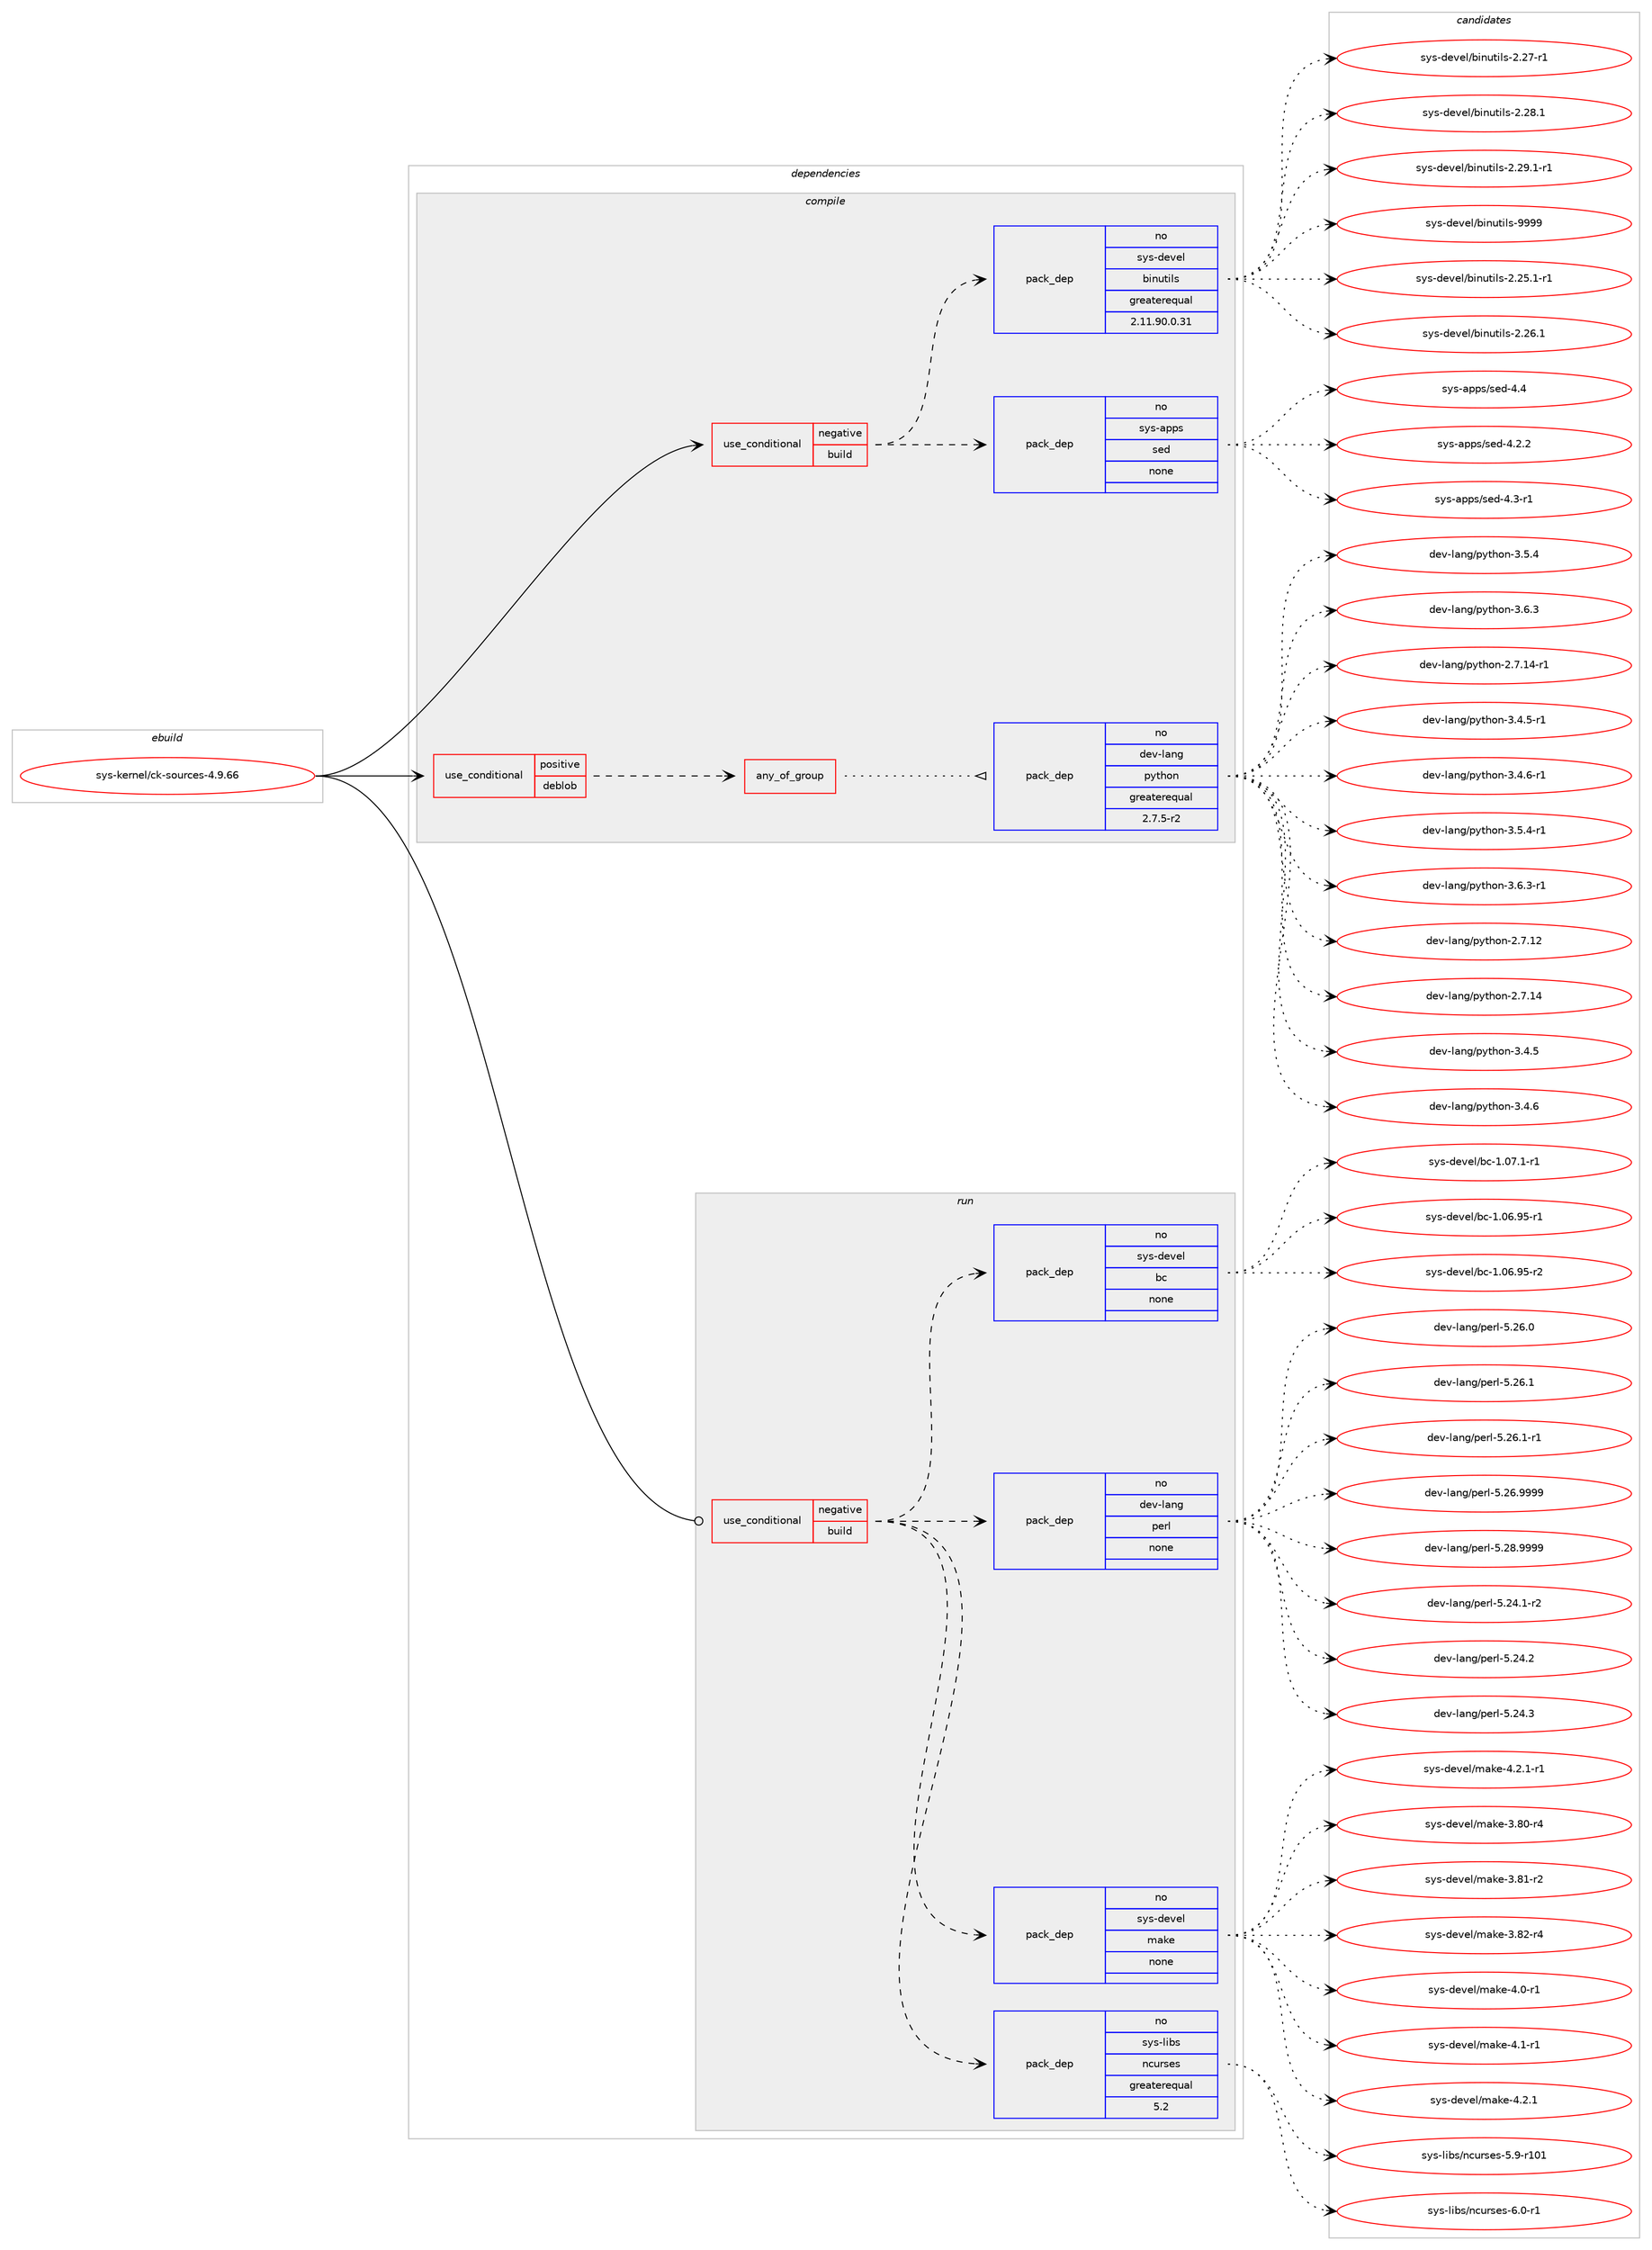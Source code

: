 digraph prolog {

# *************
# Graph options
# *************

newrank=true;
concentrate=true;
compound=true;
graph [rankdir=LR,fontname=Helvetica,fontsize=10,ranksep=1.5];#, ranksep=2.5, nodesep=0.2];
edge  [arrowhead=vee];
node  [fontname=Helvetica,fontsize=10];

# **********
# The ebuild
# **********

subgraph cluster_leftcol {
color=gray;
rank=same;
label=<<i>ebuild</i>>;
id [label="sys-kernel/ck-sources-4.9.66", color=red, width=4, href="../sys-kernel/ck-sources-4.9.66.svg"];
}

# ****************
# The dependencies
# ****************

subgraph cluster_midcol {
color=gray;
label=<<i>dependencies</i>>;
subgraph cluster_compile {
fillcolor="#eeeeee";
style=filled;
label=<<i>compile</i>>;
subgraph cond231 {
dependency3687 [label=<<TABLE BORDER="0" CELLBORDER="1" CELLSPACING="0" CELLPADDING="4"><TR><TD ROWSPAN="3" CELLPADDING="10">use_conditional</TD></TR><TR><TD>negative</TD></TR><TR><TD>build</TD></TR></TABLE>>, shape=none, color=red];
subgraph pack3451 {
dependency3688 [label=<<TABLE BORDER="0" CELLBORDER="1" CELLSPACING="0" CELLPADDING="4" WIDTH="220"><TR><TD ROWSPAN="6" CELLPADDING="30">pack_dep</TD></TR><TR><TD WIDTH="110">no</TD></TR><TR><TD>sys-apps</TD></TR><TR><TD>sed</TD></TR><TR><TD>none</TD></TR><TR><TD></TD></TR></TABLE>>, shape=none, color=blue];
}
dependency3687:e -> dependency3688:w [weight=20,style="dashed",arrowhead="vee"];
subgraph pack3452 {
dependency3689 [label=<<TABLE BORDER="0" CELLBORDER="1" CELLSPACING="0" CELLPADDING="4" WIDTH="220"><TR><TD ROWSPAN="6" CELLPADDING="30">pack_dep</TD></TR><TR><TD WIDTH="110">no</TD></TR><TR><TD>sys-devel</TD></TR><TR><TD>binutils</TD></TR><TR><TD>greaterequal</TD></TR><TR><TD>2.11.90.0.31</TD></TR></TABLE>>, shape=none, color=blue];
}
dependency3687:e -> dependency3689:w [weight=20,style="dashed",arrowhead="vee"];
}
id:e -> dependency3687:w [weight=20,style="solid",arrowhead="vee"];
subgraph cond232 {
dependency3690 [label=<<TABLE BORDER="0" CELLBORDER="1" CELLSPACING="0" CELLPADDING="4"><TR><TD ROWSPAN="3" CELLPADDING="10">use_conditional</TD></TR><TR><TD>positive</TD></TR><TR><TD>deblob</TD></TR></TABLE>>, shape=none, color=red];
subgraph any5 {
dependency3691 [label=<<TABLE BORDER="0" CELLBORDER="1" CELLSPACING="0" CELLPADDING="4"><TR><TD CELLPADDING="10">any_of_group</TD></TR></TABLE>>, shape=none, color=red];subgraph pack3453 {
dependency3692 [label=<<TABLE BORDER="0" CELLBORDER="1" CELLSPACING="0" CELLPADDING="4" WIDTH="220"><TR><TD ROWSPAN="6" CELLPADDING="30">pack_dep</TD></TR><TR><TD WIDTH="110">no</TD></TR><TR><TD>dev-lang</TD></TR><TR><TD>python</TD></TR><TR><TD>greaterequal</TD></TR><TR><TD>2.7.5-r2</TD></TR></TABLE>>, shape=none, color=blue];
}
dependency3691:e -> dependency3692:w [weight=20,style="dotted",arrowhead="oinv"];
}
dependency3690:e -> dependency3691:w [weight=20,style="dashed",arrowhead="vee"];
}
id:e -> dependency3690:w [weight=20,style="solid",arrowhead="vee"];
}
subgraph cluster_compileandrun {
fillcolor="#eeeeee";
style=filled;
label=<<i>compile and run</i>>;
}
subgraph cluster_run {
fillcolor="#eeeeee";
style=filled;
label=<<i>run</i>>;
subgraph cond233 {
dependency3693 [label=<<TABLE BORDER="0" CELLBORDER="1" CELLSPACING="0" CELLPADDING="4"><TR><TD ROWSPAN="3" CELLPADDING="10">use_conditional</TD></TR><TR><TD>negative</TD></TR><TR><TD>build</TD></TR></TABLE>>, shape=none, color=red];
subgraph pack3454 {
dependency3694 [label=<<TABLE BORDER="0" CELLBORDER="1" CELLSPACING="0" CELLPADDING="4" WIDTH="220"><TR><TD ROWSPAN="6" CELLPADDING="30">pack_dep</TD></TR><TR><TD WIDTH="110">no</TD></TR><TR><TD>sys-libs</TD></TR><TR><TD>ncurses</TD></TR><TR><TD>greaterequal</TD></TR><TR><TD>5.2</TD></TR></TABLE>>, shape=none, color=blue];
}
dependency3693:e -> dependency3694:w [weight=20,style="dashed",arrowhead="vee"];
subgraph pack3455 {
dependency3695 [label=<<TABLE BORDER="0" CELLBORDER="1" CELLSPACING="0" CELLPADDING="4" WIDTH="220"><TR><TD ROWSPAN="6" CELLPADDING="30">pack_dep</TD></TR><TR><TD WIDTH="110">no</TD></TR><TR><TD>sys-devel</TD></TR><TR><TD>make</TD></TR><TR><TD>none</TD></TR><TR><TD></TD></TR></TABLE>>, shape=none, color=blue];
}
dependency3693:e -> dependency3695:w [weight=20,style="dashed",arrowhead="vee"];
subgraph pack3456 {
dependency3696 [label=<<TABLE BORDER="0" CELLBORDER="1" CELLSPACING="0" CELLPADDING="4" WIDTH="220"><TR><TD ROWSPAN="6" CELLPADDING="30">pack_dep</TD></TR><TR><TD WIDTH="110">no</TD></TR><TR><TD>dev-lang</TD></TR><TR><TD>perl</TD></TR><TR><TD>none</TD></TR><TR><TD></TD></TR></TABLE>>, shape=none, color=blue];
}
dependency3693:e -> dependency3696:w [weight=20,style="dashed",arrowhead="vee"];
subgraph pack3457 {
dependency3697 [label=<<TABLE BORDER="0" CELLBORDER="1" CELLSPACING="0" CELLPADDING="4" WIDTH="220"><TR><TD ROWSPAN="6" CELLPADDING="30">pack_dep</TD></TR><TR><TD WIDTH="110">no</TD></TR><TR><TD>sys-devel</TD></TR><TR><TD>bc</TD></TR><TR><TD>none</TD></TR><TR><TD></TD></TR></TABLE>>, shape=none, color=blue];
}
dependency3693:e -> dependency3697:w [weight=20,style="dashed",arrowhead="vee"];
}
id:e -> dependency3693:w [weight=20,style="solid",arrowhead="odot"];
}
}

# **************
# The candidates
# **************

subgraph cluster_choices {
rank=same;
color=gray;
label=<<i>candidates</i>>;

subgraph choice3451 {
color=black;
nodesep=1;
choice115121115459711211211547115101100455246504650 [label="sys-apps/sed-4.2.2", color=red, width=4,href="../sys-apps/sed-4.2.2.svg"];
choice115121115459711211211547115101100455246514511449 [label="sys-apps/sed-4.3-r1", color=red, width=4,href="../sys-apps/sed-4.3-r1.svg"];
choice11512111545971121121154711510110045524652 [label="sys-apps/sed-4.4", color=red, width=4,href="../sys-apps/sed-4.4.svg"];
dependency3688:e -> choice115121115459711211211547115101100455246504650:w [style=dotted,weight="100"];
dependency3688:e -> choice115121115459711211211547115101100455246514511449:w [style=dotted,weight="100"];
dependency3688:e -> choice11512111545971121121154711510110045524652:w [style=dotted,weight="100"];
}
subgraph choice3452 {
color=black;
nodesep=1;
choice115121115451001011181011084798105110117116105108115455046505346494511449 [label="sys-devel/binutils-2.25.1-r1", color=red, width=4,href="../sys-devel/binutils-2.25.1-r1.svg"];
choice11512111545100101118101108479810511011711610510811545504650544649 [label="sys-devel/binutils-2.26.1", color=red, width=4,href="../sys-devel/binutils-2.26.1.svg"];
choice11512111545100101118101108479810511011711610510811545504650554511449 [label="sys-devel/binutils-2.27-r1", color=red, width=4,href="../sys-devel/binutils-2.27-r1.svg"];
choice11512111545100101118101108479810511011711610510811545504650564649 [label="sys-devel/binutils-2.28.1", color=red, width=4,href="../sys-devel/binutils-2.28.1.svg"];
choice115121115451001011181011084798105110117116105108115455046505746494511449 [label="sys-devel/binutils-2.29.1-r1", color=red, width=4,href="../sys-devel/binutils-2.29.1-r1.svg"];
choice1151211154510010111810110847981051101171161051081154557575757 [label="sys-devel/binutils-9999", color=red, width=4,href="../sys-devel/binutils-9999.svg"];
dependency3689:e -> choice115121115451001011181011084798105110117116105108115455046505346494511449:w [style=dotted,weight="100"];
dependency3689:e -> choice11512111545100101118101108479810511011711610510811545504650544649:w [style=dotted,weight="100"];
dependency3689:e -> choice11512111545100101118101108479810511011711610510811545504650554511449:w [style=dotted,weight="100"];
dependency3689:e -> choice11512111545100101118101108479810511011711610510811545504650564649:w [style=dotted,weight="100"];
dependency3689:e -> choice115121115451001011181011084798105110117116105108115455046505746494511449:w [style=dotted,weight="100"];
dependency3689:e -> choice1151211154510010111810110847981051101171161051081154557575757:w [style=dotted,weight="100"];
}
subgraph choice3453 {
color=black;
nodesep=1;
choice10010111845108971101034711212111610411111045504655464950 [label="dev-lang/python-2.7.12", color=red, width=4,href="../dev-lang/python-2.7.12.svg"];
choice10010111845108971101034711212111610411111045504655464952 [label="dev-lang/python-2.7.14", color=red, width=4,href="../dev-lang/python-2.7.14.svg"];
choice100101118451089711010347112121116104111110455146524653 [label="dev-lang/python-3.4.5", color=red, width=4,href="../dev-lang/python-3.4.5.svg"];
choice100101118451089711010347112121116104111110455146524654 [label="dev-lang/python-3.4.6", color=red, width=4,href="../dev-lang/python-3.4.6.svg"];
choice100101118451089711010347112121116104111110455146534652 [label="dev-lang/python-3.5.4", color=red, width=4,href="../dev-lang/python-3.5.4.svg"];
choice100101118451089711010347112121116104111110455146544651 [label="dev-lang/python-3.6.3", color=red, width=4,href="../dev-lang/python-3.6.3.svg"];
choice100101118451089711010347112121116104111110455046554649524511449 [label="dev-lang/python-2.7.14-r1", color=red, width=4,href="../dev-lang/python-2.7.14-r1.svg"];
choice1001011184510897110103471121211161041111104551465246534511449 [label="dev-lang/python-3.4.5-r1", color=red, width=4,href="../dev-lang/python-3.4.5-r1.svg"];
choice1001011184510897110103471121211161041111104551465246544511449 [label="dev-lang/python-3.4.6-r1", color=red, width=4,href="../dev-lang/python-3.4.6-r1.svg"];
choice1001011184510897110103471121211161041111104551465346524511449 [label="dev-lang/python-3.5.4-r1", color=red, width=4,href="../dev-lang/python-3.5.4-r1.svg"];
choice1001011184510897110103471121211161041111104551465446514511449 [label="dev-lang/python-3.6.3-r1", color=red, width=4,href="../dev-lang/python-3.6.3-r1.svg"];
dependency3692:e -> choice10010111845108971101034711212111610411111045504655464950:w [style=dotted,weight="100"];
dependency3692:e -> choice10010111845108971101034711212111610411111045504655464952:w [style=dotted,weight="100"];
dependency3692:e -> choice100101118451089711010347112121116104111110455146524653:w [style=dotted,weight="100"];
dependency3692:e -> choice100101118451089711010347112121116104111110455146524654:w [style=dotted,weight="100"];
dependency3692:e -> choice100101118451089711010347112121116104111110455146534652:w [style=dotted,weight="100"];
dependency3692:e -> choice100101118451089711010347112121116104111110455146544651:w [style=dotted,weight="100"];
dependency3692:e -> choice100101118451089711010347112121116104111110455046554649524511449:w [style=dotted,weight="100"];
dependency3692:e -> choice1001011184510897110103471121211161041111104551465246534511449:w [style=dotted,weight="100"];
dependency3692:e -> choice1001011184510897110103471121211161041111104551465246544511449:w [style=dotted,weight="100"];
dependency3692:e -> choice1001011184510897110103471121211161041111104551465346524511449:w [style=dotted,weight="100"];
dependency3692:e -> choice1001011184510897110103471121211161041111104551465446514511449:w [style=dotted,weight="100"];
}
subgraph choice3454 {
color=black;
nodesep=1;
choice115121115451081059811547110991171141151011154553465745114494849 [label="sys-libs/ncurses-5.9-r101", color=red, width=4,href="../sys-libs/ncurses-5.9-r101.svg"];
choice11512111545108105981154711099117114115101115455446484511449 [label="sys-libs/ncurses-6.0-r1", color=red, width=4,href="../sys-libs/ncurses-6.0-r1.svg"];
dependency3694:e -> choice115121115451081059811547110991171141151011154553465745114494849:w [style=dotted,weight="100"];
dependency3694:e -> choice11512111545108105981154711099117114115101115455446484511449:w [style=dotted,weight="100"];
}
subgraph choice3455 {
color=black;
nodesep=1;
choice11512111545100101118101108471099710710145514656484511452 [label="sys-devel/make-3.80-r4", color=red, width=4,href="../sys-devel/make-3.80-r4.svg"];
choice11512111545100101118101108471099710710145514656494511450 [label="sys-devel/make-3.81-r2", color=red, width=4,href="../sys-devel/make-3.81-r2.svg"];
choice11512111545100101118101108471099710710145514656504511452 [label="sys-devel/make-3.82-r4", color=red, width=4,href="../sys-devel/make-3.82-r4.svg"];
choice115121115451001011181011084710997107101455246484511449 [label="sys-devel/make-4.0-r1", color=red, width=4,href="../sys-devel/make-4.0-r1.svg"];
choice115121115451001011181011084710997107101455246494511449 [label="sys-devel/make-4.1-r1", color=red, width=4,href="../sys-devel/make-4.1-r1.svg"];
choice115121115451001011181011084710997107101455246504649 [label="sys-devel/make-4.2.1", color=red, width=4,href="../sys-devel/make-4.2.1.svg"];
choice1151211154510010111810110847109971071014552465046494511449 [label="sys-devel/make-4.2.1-r1", color=red, width=4,href="../sys-devel/make-4.2.1-r1.svg"];
dependency3695:e -> choice11512111545100101118101108471099710710145514656484511452:w [style=dotted,weight="100"];
dependency3695:e -> choice11512111545100101118101108471099710710145514656494511450:w [style=dotted,weight="100"];
dependency3695:e -> choice11512111545100101118101108471099710710145514656504511452:w [style=dotted,weight="100"];
dependency3695:e -> choice115121115451001011181011084710997107101455246484511449:w [style=dotted,weight="100"];
dependency3695:e -> choice115121115451001011181011084710997107101455246494511449:w [style=dotted,weight="100"];
dependency3695:e -> choice115121115451001011181011084710997107101455246504649:w [style=dotted,weight="100"];
dependency3695:e -> choice1151211154510010111810110847109971071014552465046494511449:w [style=dotted,weight="100"];
}
subgraph choice3456 {
color=black;
nodesep=1;
choice100101118451089711010347112101114108455346505246494511450 [label="dev-lang/perl-5.24.1-r2", color=red, width=4,href="../dev-lang/perl-5.24.1-r2.svg"];
choice10010111845108971101034711210111410845534650524650 [label="dev-lang/perl-5.24.2", color=red, width=4,href="../dev-lang/perl-5.24.2.svg"];
choice10010111845108971101034711210111410845534650524651 [label="dev-lang/perl-5.24.3", color=red, width=4,href="../dev-lang/perl-5.24.3.svg"];
choice10010111845108971101034711210111410845534650544648 [label="dev-lang/perl-5.26.0", color=red, width=4,href="../dev-lang/perl-5.26.0.svg"];
choice10010111845108971101034711210111410845534650544649 [label="dev-lang/perl-5.26.1", color=red, width=4,href="../dev-lang/perl-5.26.1.svg"];
choice100101118451089711010347112101114108455346505446494511449 [label="dev-lang/perl-5.26.1-r1", color=red, width=4,href="../dev-lang/perl-5.26.1-r1.svg"];
choice10010111845108971101034711210111410845534650544657575757 [label="dev-lang/perl-5.26.9999", color=red, width=4,href="../dev-lang/perl-5.26.9999.svg"];
choice10010111845108971101034711210111410845534650564657575757 [label="dev-lang/perl-5.28.9999", color=red, width=4,href="../dev-lang/perl-5.28.9999.svg"];
dependency3696:e -> choice100101118451089711010347112101114108455346505246494511450:w [style=dotted,weight="100"];
dependency3696:e -> choice10010111845108971101034711210111410845534650524650:w [style=dotted,weight="100"];
dependency3696:e -> choice10010111845108971101034711210111410845534650524651:w [style=dotted,weight="100"];
dependency3696:e -> choice10010111845108971101034711210111410845534650544648:w [style=dotted,weight="100"];
dependency3696:e -> choice10010111845108971101034711210111410845534650544649:w [style=dotted,weight="100"];
dependency3696:e -> choice100101118451089711010347112101114108455346505446494511449:w [style=dotted,weight="100"];
dependency3696:e -> choice10010111845108971101034711210111410845534650544657575757:w [style=dotted,weight="100"];
dependency3696:e -> choice10010111845108971101034711210111410845534650564657575757:w [style=dotted,weight="100"];
}
subgraph choice3457 {
color=black;
nodesep=1;
choice1151211154510010111810110847989945494648544657534511449 [label="sys-devel/bc-1.06.95-r1", color=red, width=4,href="../sys-devel/bc-1.06.95-r1.svg"];
choice1151211154510010111810110847989945494648544657534511450 [label="sys-devel/bc-1.06.95-r2", color=red, width=4,href="../sys-devel/bc-1.06.95-r2.svg"];
choice11512111545100101118101108479899454946485546494511449 [label="sys-devel/bc-1.07.1-r1", color=red, width=4,href="../sys-devel/bc-1.07.1-r1.svg"];
dependency3697:e -> choice1151211154510010111810110847989945494648544657534511449:w [style=dotted,weight="100"];
dependency3697:e -> choice1151211154510010111810110847989945494648544657534511450:w [style=dotted,weight="100"];
dependency3697:e -> choice11512111545100101118101108479899454946485546494511449:w [style=dotted,weight="100"];
}
}

}
